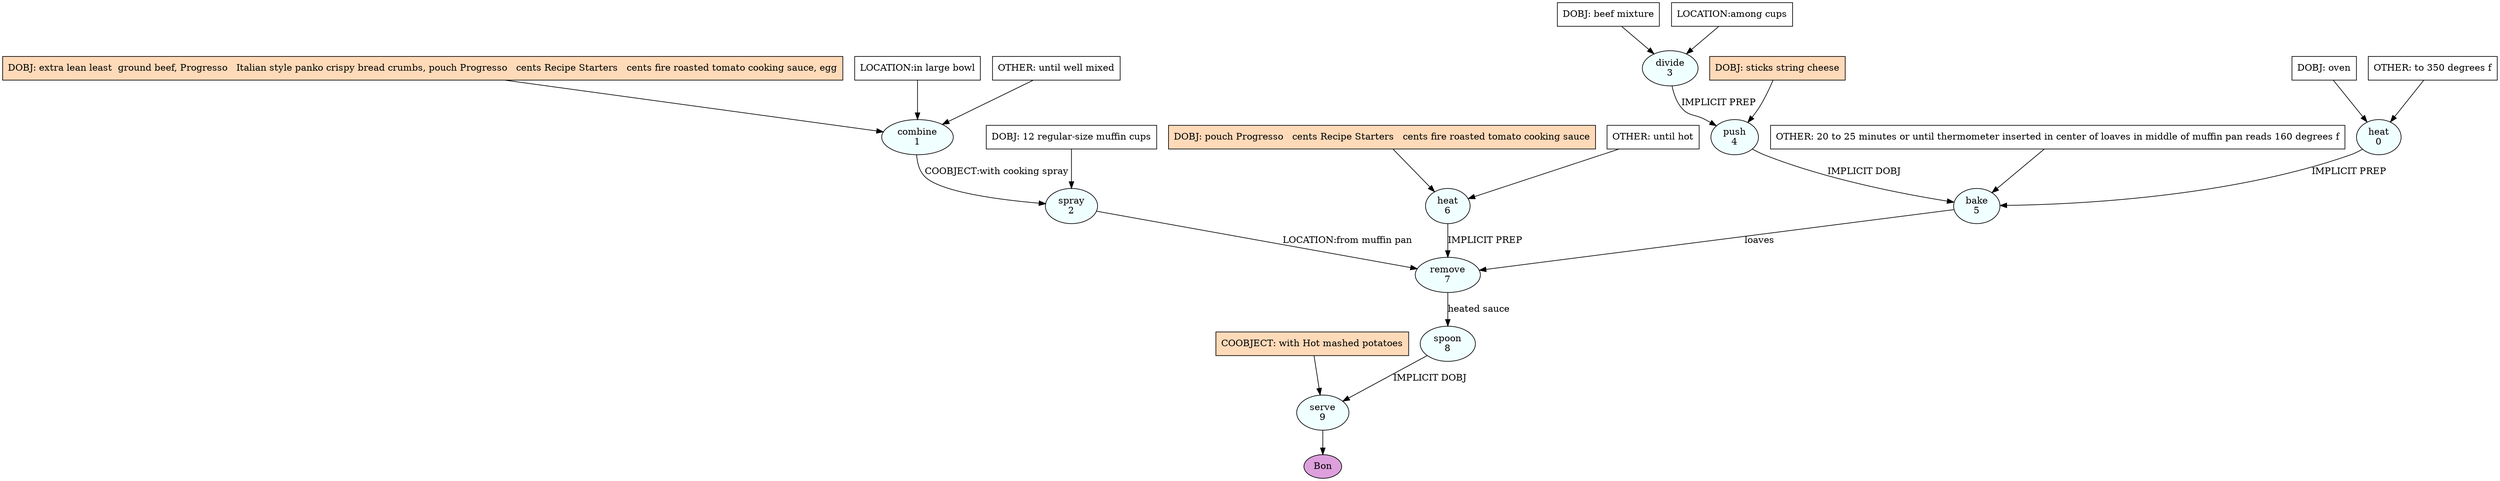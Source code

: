 digraph recipe {
E0[label="heat
0", shape=oval, style=filled, fillcolor=azure]
E1[label="combine
1", shape=oval, style=filled, fillcolor=azure]
E2[label="spray
2", shape=oval, style=filled, fillcolor=azure]
E3[label="divide
3", shape=oval, style=filled, fillcolor=azure]
E4[label="push
4", shape=oval, style=filled, fillcolor=azure]
E5[label="bake
5", shape=oval, style=filled, fillcolor=azure]
E6[label="heat
6", shape=oval, style=filled, fillcolor=azure]
E7[label="remove
7", shape=oval, style=filled, fillcolor=azure]
E8[label="spoon
8", shape=oval, style=filled, fillcolor=azure]
E9[label="serve
9", shape=oval, style=filled, fillcolor=azure]
D1[label="DOBJ: extra lean least  ground beef, Progresso   Italian style panko crispy bread crumbs, pouch Progresso   cents Recipe Starters   cents fire roasted tomato cooking sauce, egg", shape=box, style=filled, fillcolor=peachpuff]
D1 -> E1
P1_0[label="LOCATION:in large bowl", shape=box, style=filled, fillcolor=white]
P1_0 -> E1
O1_0[label="OTHER: until well mixed", shape=box, style=filled, fillcolor=white]
O1_0 -> E1
D0[label="DOBJ: oven", shape=box, style=filled, fillcolor=white]
D0 -> E0
O0_0[label="OTHER: to 350 degrees f", shape=box, style=filled, fillcolor=white]
O0_0 -> E0
D3[label="DOBJ: beef mixture", shape=box, style=filled, fillcolor=white]
D3 -> E3
P3_0[label="LOCATION:among cups", shape=box, style=filled, fillcolor=white]
P3_0 -> E3
D6[label="DOBJ: pouch Progresso   cents Recipe Starters   cents fire roasted tomato cooking sauce", shape=box, style=filled, fillcolor=peachpuff]
D6 -> E6
O6_0[label="OTHER: until hot", shape=box, style=filled, fillcolor=white]
O6_0 -> E6
D2_0[label="DOBJ: 12 regular-size muffin cups", shape=box, style=filled, fillcolor=white]
D2_0 -> E2
E1 -> E2 [label="COOBJECT:with cooking spray"]
D4_ing[label="DOBJ: sticks string cheese", shape=box, style=filled, fillcolor=peachpuff]
D4_ing -> E4
E3 -> E4 [label="IMPLICIT PREP"]
E4 -> E5 [label="IMPLICIT DOBJ"]
E0 -> E5 [label="IMPLICIT PREP"]
O5_0_0[label="OTHER: 20 to 25 minutes or until thermometer inserted in center of loaves in middle of muffin pan reads 160 degrees f", shape=box, style=filled, fillcolor=white]
O5_0_0 -> E5
E5 -> E7 [label="loaves"]
E6 -> E7 [label="IMPLICIT PREP"]
E2 -> E7 [label="LOCATION:from muffin pan"]
E7 -> E8 [label="heated sauce"]
E8 -> E9 [label="IMPLICIT DOBJ"]
P9_0_ing[label="COOBJECT: with Hot mashed potatoes", shape=box, style=filled, fillcolor=peachpuff]
P9_0_ing -> E9
EOR[label="Bon", shape=oval, style=filled, fillcolor=plum]
E9 -> EOR
}
